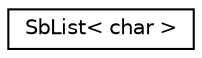 digraph "Graphical Class Hierarchy"
{
 // LATEX_PDF_SIZE
  edge [fontname="Helvetica",fontsize="10",labelfontname="Helvetica",labelfontsize="10"];
  node [fontname="Helvetica",fontsize="10",shape=record];
  rankdir="LR";
  Node0 [label="SbList\< char \>",height=0.2,width=0.4,color="black", fillcolor="white", style="filled",URL="$classSbList.html",tooltip=" "];
}
